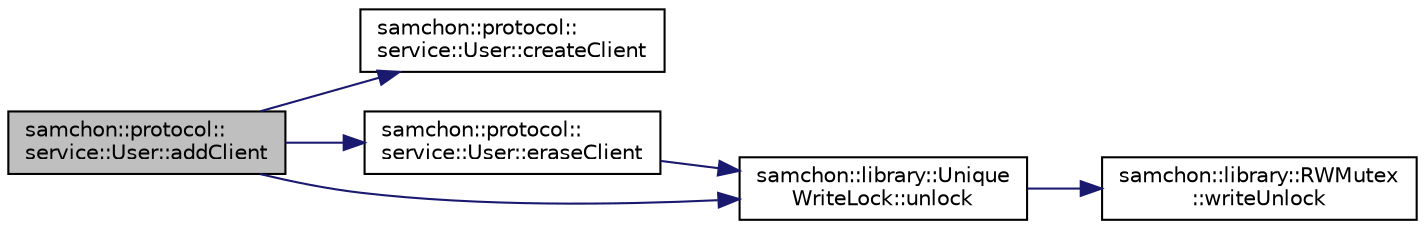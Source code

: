digraph "samchon::protocol::service::User::addClient"
{
  edge [fontname="Helvetica",fontsize="10",labelfontname="Helvetica",labelfontsize="10"];
  node [fontname="Helvetica",fontsize="10",shape=record];
  rankdir="LR";
  Node1 [label="samchon::protocol::\lservice::User::addClient",height=0.2,width=0.4,color="black", fillcolor="grey75", style="filled", fontcolor="black"];
  Node1 -> Node2 [color="midnightblue",fontsize="10",style="solid",fontname="Helvetica"];
  Node2 [label="samchon::protocol::\lservice::User::createClient",height=0.2,width=0.4,color="black", fillcolor="white", style="filled",URL="$df/d87/classsamchon_1_1protocol_1_1service_1_1User.html#a926a16c0056f1152c6bb031e1e2ad8be",tooltip="Factory method of a Client. "];
  Node1 -> Node3 [color="midnightblue",fontsize="10",style="solid",fontname="Helvetica"];
  Node3 [label="samchon::protocol::\lservice::User::eraseClient",height=0.2,width=0.4,color="black", fillcolor="white", style="filled",URL="$df/d87/classsamchon_1_1protocol_1_1service_1_1User.html#a33b8200943e4cdec920453554d5fc644",tooltip="Erase a Client. "];
  Node3 -> Node4 [color="midnightblue",fontsize="10",style="solid",fontname="Helvetica"];
  Node4 [label="samchon::library::Unique\lWriteLock::unlock",height=0.2,width=0.4,color="black", fillcolor="white", style="filled",URL="$d1/dc0/classsamchon_1_1library_1_1UniqueWriteLock.html#a06a35e949603a24c9a71e7a34a5bc6c8",tooltip="Unlock on writing. "];
  Node4 -> Node5 [color="midnightblue",fontsize="10",style="solid",fontname="Helvetica"];
  Node5 [label="samchon::library::RWMutex\l::writeUnlock",height=0.2,width=0.4,color="black", fillcolor="white", style="filled",URL="$df/d85/classsamchon_1_1library_1_1RWMutex.html#ad10d0a769b2f2605beeb4c9fe73d5bc3",tooltip="Unlock on writing. "];
  Node1 -> Node4 [color="midnightblue",fontsize="10",style="solid",fontname="Helvetica"];
}
